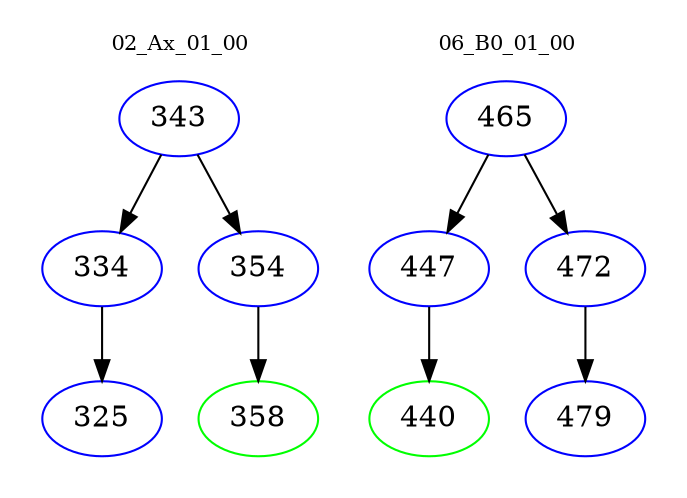 digraph{
subgraph cluster_0 {
color = white
label = "02_Ax_01_00";
fontsize=10;
T0_343 [label="343", color="blue"]
T0_343 -> T0_334 [color="black"]
T0_334 [label="334", color="blue"]
T0_334 -> T0_325 [color="black"]
T0_325 [label="325", color="blue"]
T0_343 -> T0_354 [color="black"]
T0_354 [label="354", color="blue"]
T0_354 -> T0_358 [color="black"]
T0_358 [label="358", color="green"]
}
subgraph cluster_1 {
color = white
label = "06_B0_01_00";
fontsize=10;
T1_465 [label="465", color="blue"]
T1_465 -> T1_447 [color="black"]
T1_447 [label="447", color="blue"]
T1_447 -> T1_440 [color="black"]
T1_440 [label="440", color="green"]
T1_465 -> T1_472 [color="black"]
T1_472 [label="472", color="blue"]
T1_472 -> T1_479 [color="black"]
T1_479 [label="479", color="blue"]
}
}

